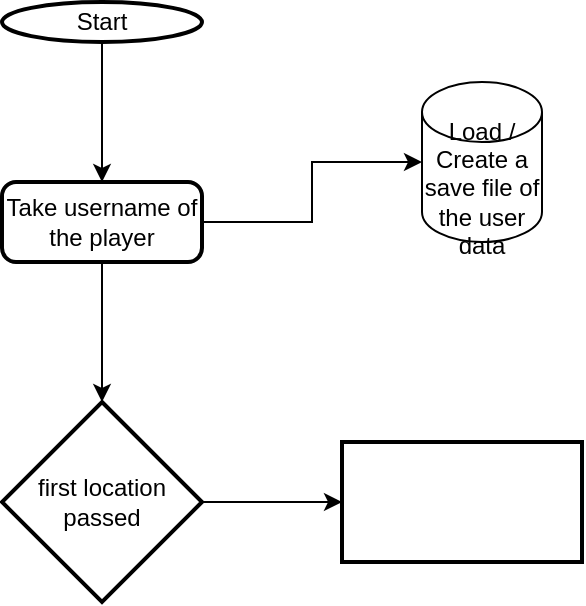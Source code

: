 <mxfile version="21.0.2" type="github">
  <diagram id="C5RBs43oDa-KdzZeNtuy" name="Page-1">
    <mxGraphModel dx="1434" dy="764" grid="1" gridSize="10" guides="1" tooltips="1" connect="1" arrows="1" fold="1" page="1" pageScale="1" pageWidth="827" pageHeight="1169" math="0" shadow="0">
      <root>
        <mxCell id="WIyWlLk6GJQsqaUBKTNV-0" />
        <mxCell id="WIyWlLk6GJQsqaUBKTNV-1" parent="WIyWlLk6GJQsqaUBKTNV-0" />
        <mxCell id="unKlmQPZC9v0Xo7Pi_is-8" style="edgeStyle=orthogonalEdgeStyle;rounded=0;orthogonalLoop=1;jettySize=auto;html=1;exitX=0.5;exitY=1;exitDx=0;exitDy=0;exitPerimeter=0;entryX=0.5;entryY=0;entryDx=0;entryDy=0;" edge="1" parent="WIyWlLk6GJQsqaUBKTNV-1" source="unKlmQPZC9v0Xo7Pi_is-1" target="unKlmQPZC9v0Xo7Pi_is-4">
          <mxGeometry relative="1" as="geometry" />
        </mxCell>
        <mxCell id="unKlmQPZC9v0Xo7Pi_is-1" value="Start" style="strokeWidth=2;html=1;shape=mxgraph.flowchart.start_1;whiteSpace=wrap;" vertex="1" parent="WIyWlLk6GJQsqaUBKTNV-1">
          <mxGeometry x="120" y="90" width="100" height="20" as="geometry" />
        </mxCell>
        <mxCell id="unKlmQPZC9v0Xo7Pi_is-2" value="Load / Create a save file of the user data&lt;br&gt;" style="shape=cylinder3;whiteSpace=wrap;html=1;boundedLbl=1;backgroundOutline=1;size=15;" vertex="1" parent="WIyWlLk6GJQsqaUBKTNV-1">
          <mxGeometry x="330" y="130" width="60" height="80" as="geometry" />
        </mxCell>
        <mxCell id="unKlmQPZC9v0Xo7Pi_is-9" style="edgeStyle=orthogonalEdgeStyle;rounded=0;orthogonalLoop=1;jettySize=auto;html=1;exitX=1;exitY=0.5;exitDx=0;exitDy=0;entryX=0;entryY=0.5;entryDx=0;entryDy=0;entryPerimeter=0;" edge="1" parent="WIyWlLk6GJQsqaUBKTNV-1" source="unKlmQPZC9v0Xo7Pi_is-4" target="unKlmQPZC9v0Xo7Pi_is-2">
          <mxGeometry relative="1" as="geometry" />
        </mxCell>
        <mxCell id="unKlmQPZC9v0Xo7Pi_is-11" style="edgeStyle=orthogonalEdgeStyle;rounded=0;orthogonalLoop=1;jettySize=auto;html=1;exitX=0.5;exitY=1;exitDx=0;exitDy=0;entryX=0.5;entryY=0;entryDx=0;entryDy=0;" edge="1" parent="WIyWlLk6GJQsqaUBKTNV-1" source="unKlmQPZC9v0Xo7Pi_is-4">
          <mxGeometry relative="1" as="geometry">
            <mxPoint x="170" y="290" as="targetPoint" />
          </mxGeometry>
        </mxCell>
        <mxCell id="unKlmQPZC9v0Xo7Pi_is-4" value="Take username of the player" style="rounded=1;whiteSpace=wrap;html=1;absoluteArcSize=1;arcSize=14;strokeWidth=2;" vertex="1" parent="WIyWlLk6GJQsqaUBKTNV-1">
          <mxGeometry x="120" y="180" width="100" height="40" as="geometry" />
        </mxCell>
        <mxCell id="unKlmQPZC9v0Xo7Pi_is-14" value="" style="edgeStyle=orthogonalEdgeStyle;rounded=0;orthogonalLoop=1;jettySize=auto;html=1;" edge="1" parent="WIyWlLk6GJQsqaUBKTNV-1" source="unKlmQPZC9v0Xo7Pi_is-12" target="unKlmQPZC9v0Xo7Pi_is-13">
          <mxGeometry relative="1" as="geometry" />
        </mxCell>
        <mxCell id="unKlmQPZC9v0Xo7Pi_is-12" value="first location passed" style="strokeWidth=2;html=1;shape=mxgraph.flowchart.decision;whiteSpace=wrap;" vertex="1" parent="WIyWlLk6GJQsqaUBKTNV-1">
          <mxGeometry x="120" y="290" width="100" height="100" as="geometry" />
        </mxCell>
        <mxCell id="unKlmQPZC9v0Xo7Pi_is-13" value="" style="whiteSpace=wrap;html=1;strokeWidth=2;" vertex="1" parent="WIyWlLk6GJQsqaUBKTNV-1">
          <mxGeometry x="290" y="310" width="120" height="60" as="geometry" />
        </mxCell>
      </root>
    </mxGraphModel>
  </diagram>
</mxfile>
